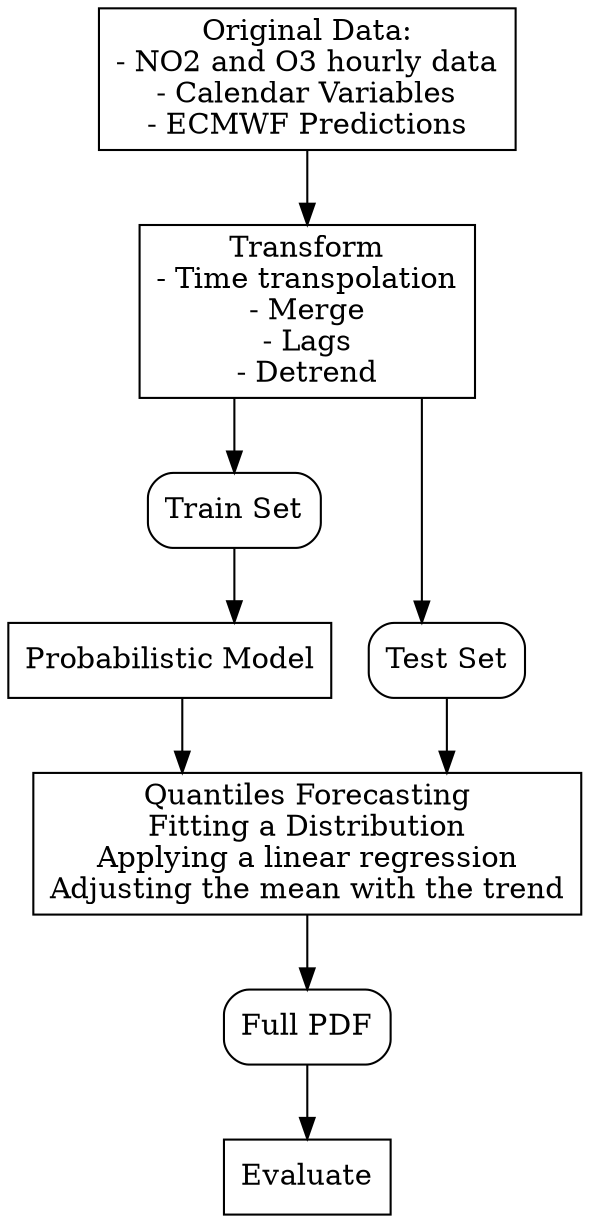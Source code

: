 digraph {

rankdir="TB"
graph [splines=ortho]

data[shape="box"  label="Original Data:
- NO2 and O3 hourly data
- Calendar Variables
- ECMWF Predictions"]

a[shape="box"  label="Transform
- Time transpolation
- Merge
- Lags
- Detrend"]

b[shape="round" style="rounded" label="Train Set"]
c[shape="round" style="rounded" label="Test Set"]

d[shape="round" label="Probabilistic Model"]

quantforecast[shape="round" label="Quantiles Forecasting
Fitting a Distribution
Applying a linear regression
Adjusting the mean with the trend"]

g[shape="round" style="rounded" label="Full PDF"]
h[shape="round"  label="Evaluate"]

data -> a;
a -> b;
a -> c;
b -> d;
d -> quantforecast;
c -> quantforecast;
quantforecast -> g;
g -> h;


}